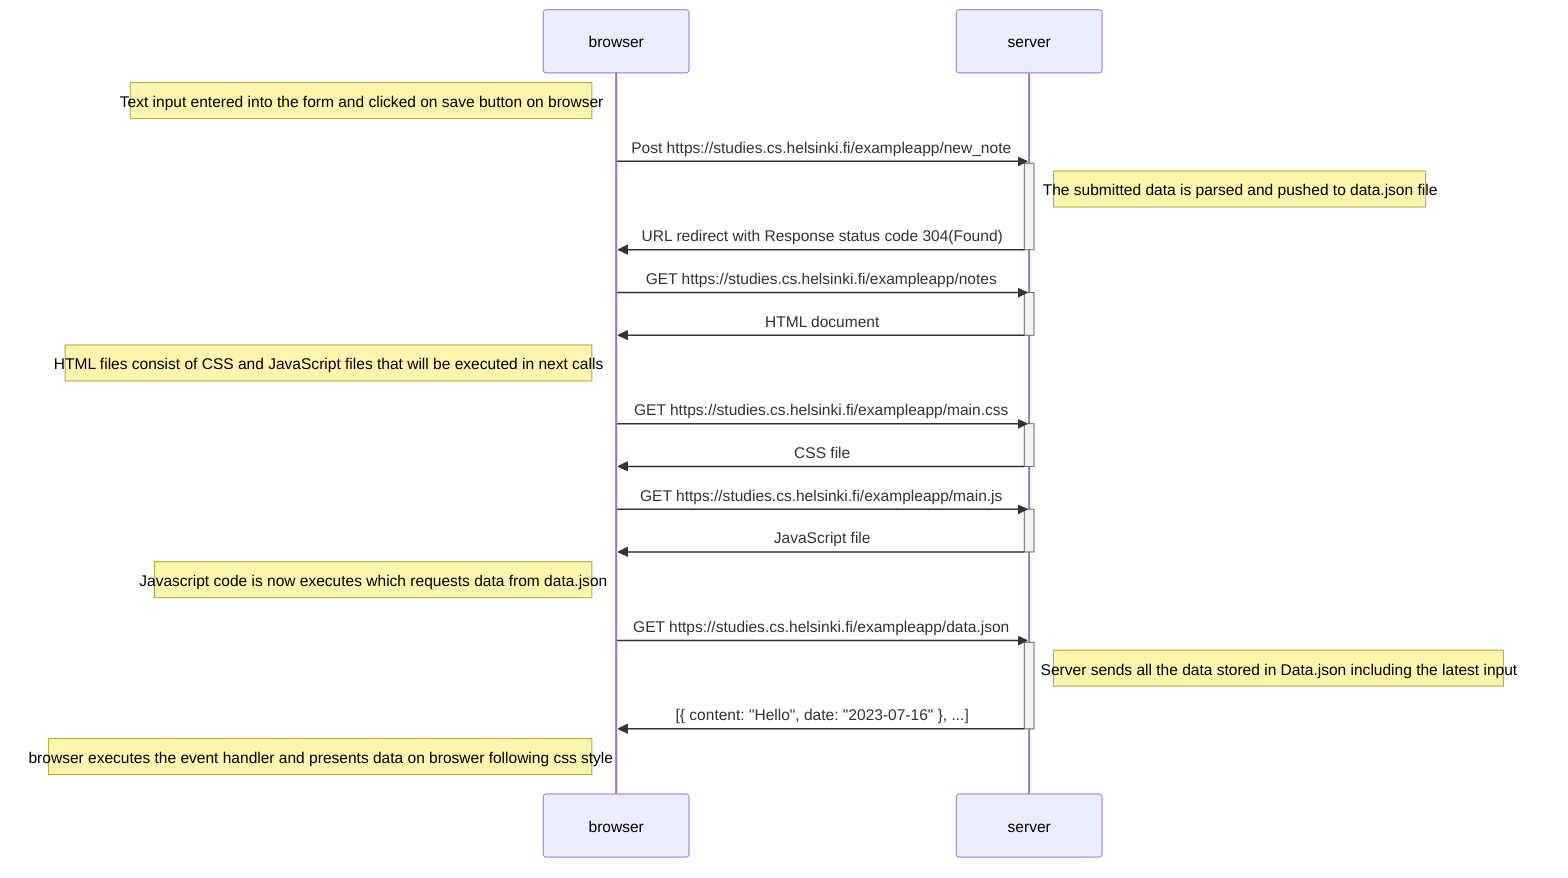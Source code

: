 sequenceDiagram
    participant browser
    participant server

    Note left of browser:Text input entered into the form and clicked on save button on browser

    browser->>server: Post https://studies.cs.helsinki.fi/exampleapp/new_note
    activate server
    Note right of server:The submitted data is parsed and pushed to data.json file
    server->>browser:URL redirect with Response status code 304(Found)
    deactivate server

    browser->>server: GET https://studies.cs.helsinki.fi/exampleapp/notes
    activate server
    server->>browser: HTML document
    deactivate server

    Note left of browser: HTML files consist of CSS and JavaScript files that will be executed in next calls

    browser->>server: GET https://studies.cs.helsinki.fi/exampleapp/main.css
    activate server
    server->>browser: CSS file
    deactivate server

    browser->>server: GET https://studies.cs.helsinki.fi/exampleapp/main.js
    activate server
    server->>browser: JavaScript file
    deactivate server

    Note left of browser: Javascript code is now executes which requests data from data.json

    browser->>server: GET https://studies.cs.helsinki.fi/exampleapp/data.json
    activate server
    Note right of server: Server sends all the data stored in Data.json including the latest input 
    server->>browser:[{ content: "Hello", date: "2023-07-16" }, ...]
    deactivate server

    Note left of browser: browser executes the event handler and presents data on broswer following css style